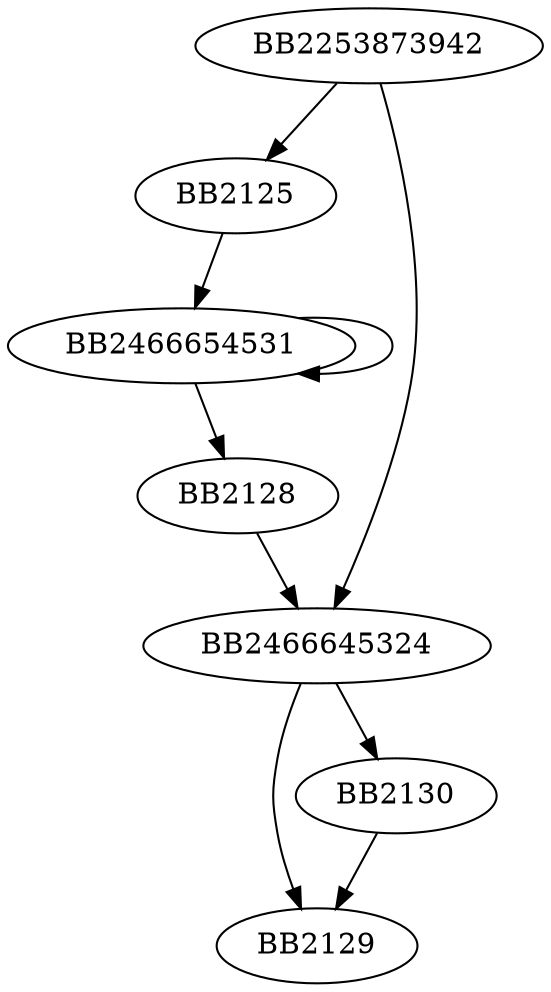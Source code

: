 digraph G{
	BB2253873942->BB2125;
	BB2253873942->BB2466645324;
	BB2125->BB2466654531;
	BB2466654531->BB2466654531;
	BB2466654531->BB2128;
	BB2128->BB2466645324;
	BB2466645324->BB2129;
	BB2466645324->BB2130;
	BB2130->BB2129;
}
